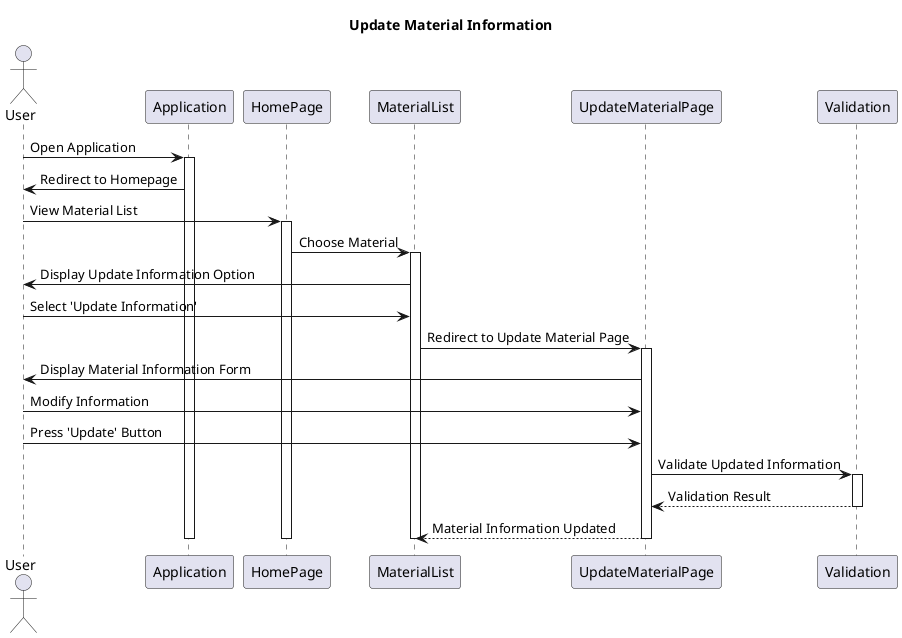 @startuml
title Update Material Information

actor User
participant Application
participant HomePage
participant MaterialList
participant UpdateMaterialPage
participant Validation

User -> Application: Open Application
activate Application
Application -> User: Redirect to Homepage
User -> HomePage: View Material List
activate HomePage
HomePage -> MaterialList: Choose Material
activate MaterialList
MaterialList -> User: Display Update Information Option
User -> MaterialList: Select 'Update Information'
MaterialList -> UpdateMaterialPage: Redirect to Update Material Page
activate UpdateMaterialPage
UpdateMaterialPage -> User: Display Material Information Form
User -> UpdateMaterialPage: Modify Information
User -> UpdateMaterialPage: Press 'Update' Button
UpdateMaterialPage -> Validation: Validate Updated Information
activate Validation
Validation --> UpdateMaterialPage: Validation Result
deactivate Validation
UpdateMaterialPage --> MaterialList: Material Information Updated
deactivate UpdateMaterialPage
deactivate MaterialList
deactivate HomePage
deactivate Application
@enduml